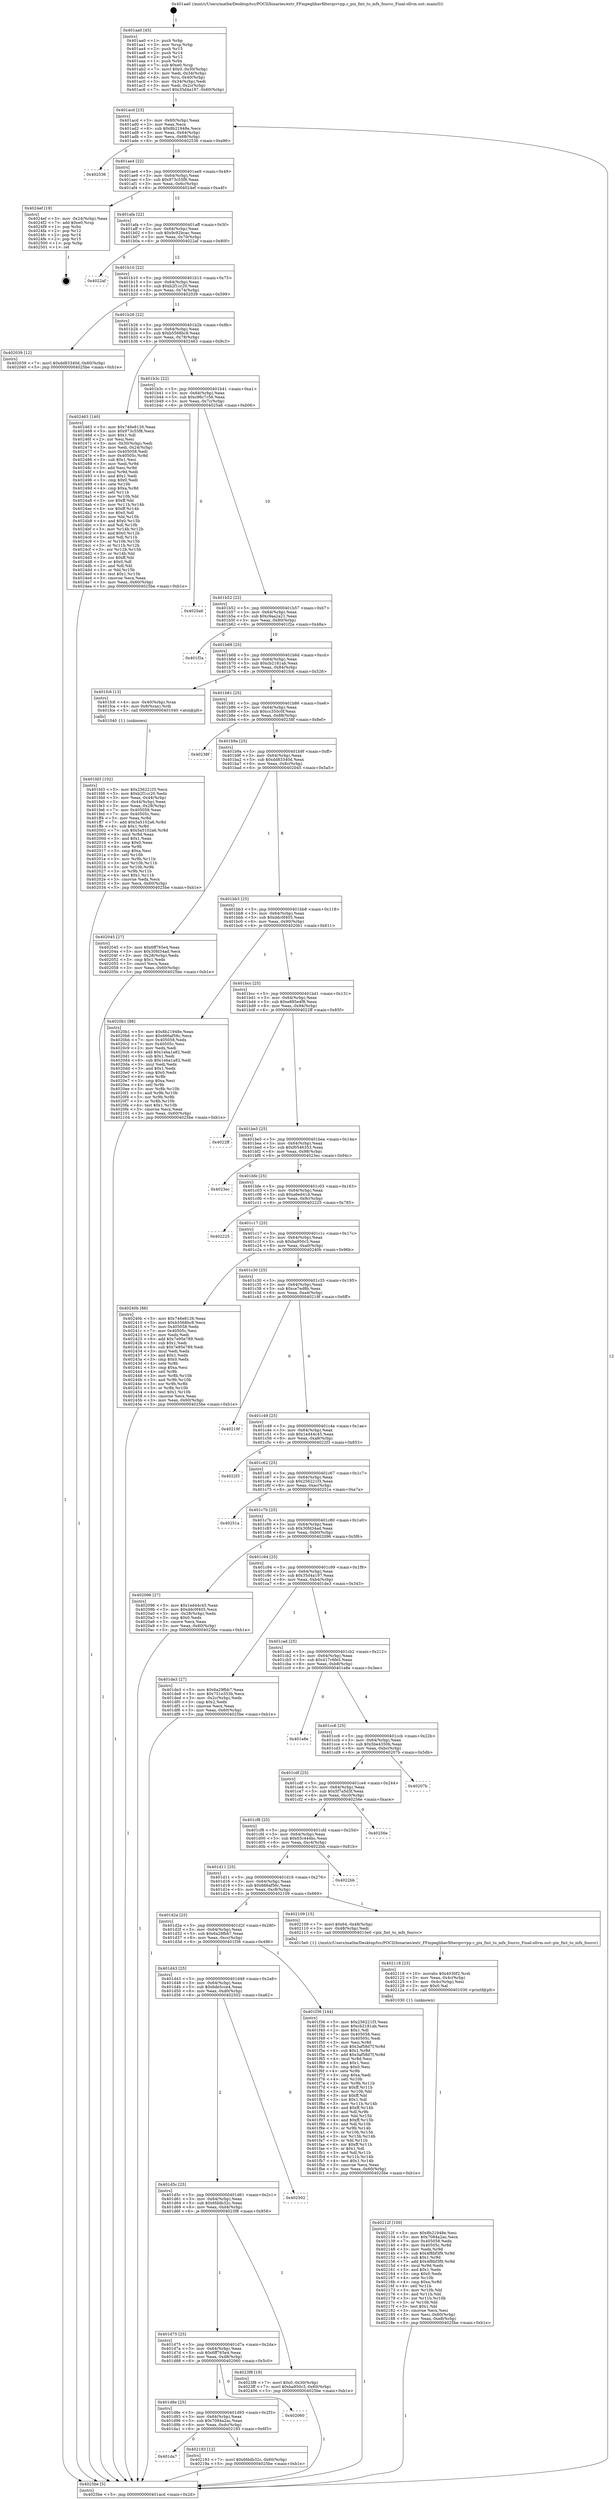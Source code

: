 digraph "0x401aa0" {
  label = "0x401aa0 (/mnt/c/Users/mathe/Desktop/tcc/POCII/binaries/extr_FFmpeglibavfilterqsvvpp.c_pix_fmt_to_mfx_fourcc_Final-ollvm.out::main(0))"
  labelloc = "t"
  node[shape=record]

  Entry [label="",width=0.3,height=0.3,shape=circle,fillcolor=black,style=filled]
  "0x401acd" [label="{
     0x401acd [23]\l
     | [instrs]\l
     &nbsp;&nbsp;0x401acd \<+3\>: mov -0x60(%rbp),%eax\l
     &nbsp;&nbsp;0x401ad0 \<+2\>: mov %eax,%ecx\l
     &nbsp;&nbsp;0x401ad2 \<+6\>: sub $0x8b21948e,%ecx\l
     &nbsp;&nbsp;0x401ad8 \<+3\>: mov %eax,-0x64(%rbp)\l
     &nbsp;&nbsp;0x401adb \<+3\>: mov %ecx,-0x68(%rbp)\l
     &nbsp;&nbsp;0x401ade \<+6\>: je 0000000000402536 \<main+0xa96\>\l
  }"]
  "0x402536" [label="{
     0x402536\l
  }", style=dashed]
  "0x401ae4" [label="{
     0x401ae4 [22]\l
     | [instrs]\l
     &nbsp;&nbsp;0x401ae4 \<+5\>: jmp 0000000000401ae9 \<main+0x49\>\l
     &nbsp;&nbsp;0x401ae9 \<+3\>: mov -0x64(%rbp),%eax\l
     &nbsp;&nbsp;0x401aec \<+5\>: sub $0x973c55f8,%eax\l
     &nbsp;&nbsp;0x401af1 \<+3\>: mov %eax,-0x6c(%rbp)\l
     &nbsp;&nbsp;0x401af4 \<+6\>: je 00000000004024ef \<main+0xa4f\>\l
  }"]
  Exit [label="",width=0.3,height=0.3,shape=circle,fillcolor=black,style=filled,peripheries=2]
  "0x4024ef" [label="{
     0x4024ef [19]\l
     | [instrs]\l
     &nbsp;&nbsp;0x4024ef \<+3\>: mov -0x24(%rbp),%eax\l
     &nbsp;&nbsp;0x4024f2 \<+7\>: add $0xe0,%rsp\l
     &nbsp;&nbsp;0x4024f9 \<+1\>: pop %rbx\l
     &nbsp;&nbsp;0x4024fa \<+2\>: pop %r12\l
     &nbsp;&nbsp;0x4024fc \<+2\>: pop %r14\l
     &nbsp;&nbsp;0x4024fe \<+2\>: pop %r15\l
     &nbsp;&nbsp;0x402500 \<+1\>: pop %rbp\l
     &nbsp;&nbsp;0x402501 \<+1\>: ret\l
  }"]
  "0x401afa" [label="{
     0x401afa [22]\l
     | [instrs]\l
     &nbsp;&nbsp;0x401afa \<+5\>: jmp 0000000000401aff \<main+0x5f\>\l
     &nbsp;&nbsp;0x401aff \<+3\>: mov -0x64(%rbp),%eax\l
     &nbsp;&nbsp;0x401b02 \<+5\>: sub $0x9c92bcac,%eax\l
     &nbsp;&nbsp;0x401b07 \<+3\>: mov %eax,-0x70(%rbp)\l
     &nbsp;&nbsp;0x401b0a \<+6\>: je 00000000004022af \<main+0x80f\>\l
  }"]
  "0x401da7" [label="{
     0x401da7\l
  }", style=dashed]
  "0x4022af" [label="{
     0x4022af\l
  }", style=dashed]
  "0x401b10" [label="{
     0x401b10 [22]\l
     | [instrs]\l
     &nbsp;&nbsp;0x401b10 \<+5\>: jmp 0000000000401b15 \<main+0x75\>\l
     &nbsp;&nbsp;0x401b15 \<+3\>: mov -0x64(%rbp),%eax\l
     &nbsp;&nbsp;0x401b18 \<+5\>: sub $0xb2f1cc20,%eax\l
     &nbsp;&nbsp;0x401b1d \<+3\>: mov %eax,-0x74(%rbp)\l
     &nbsp;&nbsp;0x401b20 \<+6\>: je 0000000000402039 \<main+0x599\>\l
  }"]
  "0x402193" [label="{
     0x402193 [12]\l
     | [instrs]\l
     &nbsp;&nbsp;0x402193 \<+7\>: movl $0x6fddb32c,-0x60(%rbp)\l
     &nbsp;&nbsp;0x40219a \<+5\>: jmp 00000000004025be \<main+0xb1e\>\l
  }"]
  "0x402039" [label="{
     0x402039 [12]\l
     | [instrs]\l
     &nbsp;&nbsp;0x402039 \<+7\>: movl $0xdd83340d,-0x60(%rbp)\l
     &nbsp;&nbsp;0x402040 \<+5\>: jmp 00000000004025be \<main+0xb1e\>\l
  }"]
  "0x401b26" [label="{
     0x401b26 [22]\l
     | [instrs]\l
     &nbsp;&nbsp;0x401b26 \<+5\>: jmp 0000000000401b2b \<main+0x8b\>\l
     &nbsp;&nbsp;0x401b2b \<+3\>: mov -0x64(%rbp),%eax\l
     &nbsp;&nbsp;0x401b2e \<+5\>: sub $0xb5568bc8,%eax\l
     &nbsp;&nbsp;0x401b33 \<+3\>: mov %eax,-0x78(%rbp)\l
     &nbsp;&nbsp;0x401b36 \<+6\>: je 0000000000402463 \<main+0x9c3\>\l
  }"]
  "0x401d8e" [label="{
     0x401d8e [25]\l
     | [instrs]\l
     &nbsp;&nbsp;0x401d8e \<+5\>: jmp 0000000000401d93 \<main+0x2f3\>\l
     &nbsp;&nbsp;0x401d93 \<+3\>: mov -0x64(%rbp),%eax\l
     &nbsp;&nbsp;0x401d96 \<+5\>: sub $0x7084a2ac,%eax\l
     &nbsp;&nbsp;0x401d9b \<+6\>: mov %eax,-0xdc(%rbp)\l
     &nbsp;&nbsp;0x401da1 \<+6\>: je 0000000000402193 \<main+0x6f3\>\l
  }"]
  "0x402463" [label="{
     0x402463 [140]\l
     | [instrs]\l
     &nbsp;&nbsp;0x402463 \<+5\>: mov $0x746e8126,%eax\l
     &nbsp;&nbsp;0x402468 \<+5\>: mov $0x973c55f8,%ecx\l
     &nbsp;&nbsp;0x40246d \<+2\>: mov $0x1,%dl\l
     &nbsp;&nbsp;0x40246f \<+2\>: xor %esi,%esi\l
     &nbsp;&nbsp;0x402471 \<+3\>: mov -0x30(%rbp),%edi\l
     &nbsp;&nbsp;0x402474 \<+3\>: mov %edi,-0x24(%rbp)\l
     &nbsp;&nbsp;0x402477 \<+7\>: mov 0x405058,%edi\l
     &nbsp;&nbsp;0x40247e \<+8\>: mov 0x40505c,%r8d\l
     &nbsp;&nbsp;0x402486 \<+3\>: sub $0x1,%esi\l
     &nbsp;&nbsp;0x402489 \<+3\>: mov %edi,%r9d\l
     &nbsp;&nbsp;0x40248c \<+3\>: add %esi,%r9d\l
     &nbsp;&nbsp;0x40248f \<+4\>: imul %r9d,%edi\l
     &nbsp;&nbsp;0x402493 \<+3\>: and $0x1,%edi\l
     &nbsp;&nbsp;0x402496 \<+3\>: cmp $0x0,%edi\l
     &nbsp;&nbsp;0x402499 \<+4\>: sete %r10b\l
     &nbsp;&nbsp;0x40249d \<+4\>: cmp $0xa,%r8d\l
     &nbsp;&nbsp;0x4024a1 \<+4\>: setl %r11b\l
     &nbsp;&nbsp;0x4024a5 \<+3\>: mov %r10b,%bl\l
     &nbsp;&nbsp;0x4024a8 \<+3\>: xor $0xff,%bl\l
     &nbsp;&nbsp;0x4024ab \<+3\>: mov %r11b,%r14b\l
     &nbsp;&nbsp;0x4024ae \<+4\>: xor $0xff,%r14b\l
     &nbsp;&nbsp;0x4024b2 \<+3\>: xor $0x0,%dl\l
     &nbsp;&nbsp;0x4024b5 \<+3\>: mov %bl,%r15b\l
     &nbsp;&nbsp;0x4024b8 \<+4\>: and $0x0,%r15b\l
     &nbsp;&nbsp;0x4024bc \<+3\>: and %dl,%r10b\l
     &nbsp;&nbsp;0x4024bf \<+3\>: mov %r14b,%r12b\l
     &nbsp;&nbsp;0x4024c2 \<+4\>: and $0x0,%r12b\l
     &nbsp;&nbsp;0x4024c6 \<+3\>: and %dl,%r11b\l
     &nbsp;&nbsp;0x4024c9 \<+3\>: or %r10b,%r15b\l
     &nbsp;&nbsp;0x4024cc \<+3\>: or %r11b,%r12b\l
     &nbsp;&nbsp;0x4024cf \<+3\>: xor %r12b,%r15b\l
     &nbsp;&nbsp;0x4024d2 \<+3\>: or %r14b,%bl\l
     &nbsp;&nbsp;0x4024d5 \<+3\>: xor $0xff,%bl\l
     &nbsp;&nbsp;0x4024d8 \<+3\>: or $0x0,%dl\l
     &nbsp;&nbsp;0x4024db \<+2\>: and %dl,%bl\l
     &nbsp;&nbsp;0x4024dd \<+3\>: or %bl,%r15b\l
     &nbsp;&nbsp;0x4024e0 \<+4\>: test $0x1,%r15b\l
     &nbsp;&nbsp;0x4024e4 \<+3\>: cmovne %ecx,%eax\l
     &nbsp;&nbsp;0x4024e7 \<+3\>: mov %eax,-0x60(%rbp)\l
     &nbsp;&nbsp;0x4024ea \<+5\>: jmp 00000000004025be \<main+0xb1e\>\l
  }"]
  "0x401b3c" [label="{
     0x401b3c [22]\l
     | [instrs]\l
     &nbsp;&nbsp;0x401b3c \<+5\>: jmp 0000000000401b41 \<main+0xa1\>\l
     &nbsp;&nbsp;0x401b41 \<+3\>: mov -0x64(%rbp),%eax\l
     &nbsp;&nbsp;0x401b44 \<+5\>: sub $0xc96c7c56,%eax\l
     &nbsp;&nbsp;0x401b49 \<+3\>: mov %eax,-0x7c(%rbp)\l
     &nbsp;&nbsp;0x401b4c \<+6\>: je 00000000004025a6 \<main+0xb06\>\l
  }"]
  "0x402060" [label="{
     0x402060\l
  }", style=dashed]
  "0x4025a6" [label="{
     0x4025a6\l
  }", style=dashed]
  "0x401b52" [label="{
     0x401b52 [22]\l
     | [instrs]\l
     &nbsp;&nbsp;0x401b52 \<+5\>: jmp 0000000000401b57 \<main+0xb7\>\l
     &nbsp;&nbsp;0x401b57 \<+3\>: mov -0x64(%rbp),%eax\l
     &nbsp;&nbsp;0x401b5a \<+5\>: sub $0xc9aa2a21,%eax\l
     &nbsp;&nbsp;0x401b5f \<+3\>: mov %eax,-0x80(%rbp)\l
     &nbsp;&nbsp;0x401b62 \<+6\>: je 0000000000401f2a \<main+0x48a\>\l
  }"]
  "0x401d75" [label="{
     0x401d75 [25]\l
     | [instrs]\l
     &nbsp;&nbsp;0x401d75 \<+5\>: jmp 0000000000401d7a \<main+0x2da\>\l
     &nbsp;&nbsp;0x401d7a \<+3\>: mov -0x64(%rbp),%eax\l
     &nbsp;&nbsp;0x401d7d \<+5\>: sub $0x6ff765e4,%eax\l
     &nbsp;&nbsp;0x401d82 \<+6\>: mov %eax,-0xd8(%rbp)\l
     &nbsp;&nbsp;0x401d88 \<+6\>: je 0000000000402060 \<main+0x5c0\>\l
  }"]
  "0x401f2a" [label="{
     0x401f2a\l
  }", style=dashed]
  "0x401b68" [label="{
     0x401b68 [25]\l
     | [instrs]\l
     &nbsp;&nbsp;0x401b68 \<+5\>: jmp 0000000000401b6d \<main+0xcd\>\l
     &nbsp;&nbsp;0x401b6d \<+3\>: mov -0x64(%rbp),%eax\l
     &nbsp;&nbsp;0x401b70 \<+5\>: sub $0xcb2181ab,%eax\l
     &nbsp;&nbsp;0x401b75 \<+6\>: mov %eax,-0x84(%rbp)\l
     &nbsp;&nbsp;0x401b7b \<+6\>: je 0000000000401fc6 \<main+0x526\>\l
  }"]
  "0x4023f8" [label="{
     0x4023f8 [19]\l
     | [instrs]\l
     &nbsp;&nbsp;0x4023f8 \<+7\>: movl $0x0,-0x30(%rbp)\l
     &nbsp;&nbsp;0x4023ff \<+7\>: movl $0xba950c3,-0x60(%rbp)\l
     &nbsp;&nbsp;0x402406 \<+5\>: jmp 00000000004025be \<main+0xb1e\>\l
  }"]
  "0x401fc6" [label="{
     0x401fc6 [13]\l
     | [instrs]\l
     &nbsp;&nbsp;0x401fc6 \<+4\>: mov -0x40(%rbp),%rax\l
     &nbsp;&nbsp;0x401fca \<+4\>: mov 0x8(%rax),%rdi\l
     &nbsp;&nbsp;0x401fce \<+5\>: call 0000000000401040 \<atoi@plt\>\l
     | [calls]\l
     &nbsp;&nbsp;0x401040 \{1\} (unknown)\l
  }"]
  "0x401b81" [label="{
     0x401b81 [25]\l
     | [instrs]\l
     &nbsp;&nbsp;0x401b81 \<+5\>: jmp 0000000000401b86 \<main+0xe6\>\l
     &nbsp;&nbsp;0x401b86 \<+3\>: mov -0x64(%rbp),%eax\l
     &nbsp;&nbsp;0x401b89 \<+5\>: sub $0xcc350c0f,%eax\l
     &nbsp;&nbsp;0x401b8e \<+6\>: mov %eax,-0x88(%rbp)\l
     &nbsp;&nbsp;0x401b94 \<+6\>: je 000000000040238f \<main+0x8ef\>\l
  }"]
  "0x401d5c" [label="{
     0x401d5c [25]\l
     | [instrs]\l
     &nbsp;&nbsp;0x401d5c \<+5\>: jmp 0000000000401d61 \<main+0x2c1\>\l
     &nbsp;&nbsp;0x401d61 \<+3\>: mov -0x64(%rbp),%eax\l
     &nbsp;&nbsp;0x401d64 \<+5\>: sub $0x6fddb32c,%eax\l
     &nbsp;&nbsp;0x401d69 \<+6\>: mov %eax,-0xd4(%rbp)\l
     &nbsp;&nbsp;0x401d6f \<+6\>: je 00000000004023f8 \<main+0x958\>\l
  }"]
  "0x40238f" [label="{
     0x40238f\l
  }", style=dashed]
  "0x401b9a" [label="{
     0x401b9a [25]\l
     | [instrs]\l
     &nbsp;&nbsp;0x401b9a \<+5\>: jmp 0000000000401b9f \<main+0xff\>\l
     &nbsp;&nbsp;0x401b9f \<+3\>: mov -0x64(%rbp),%eax\l
     &nbsp;&nbsp;0x401ba2 \<+5\>: sub $0xdd83340d,%eax\l
     &nbsp;&nbsp;0x401ba7 \<+6\>: mov %eax,-0x8c(%rbp)\l
     &nbsp;&nbsp;0x401bad \<+6\>: je 0000000000402045 \<main+0x5a5\>\l
  }"]
  "0x402502" [label="{
     0x402502\l
  }", style=dashed]
  "0x402045" [label="{
     0x402045 [27]\l
     | [instrs]\l
     &nbsp;&nbsp;0x402045 \<+5\>: mov $0x6ff765e4,%eax\l
     &nbsp;&nbsp;0x40204a \<+5\>: mov $0x30fd34ad,%ecx\l
     &nbsp;&nbsp;0x40204f \<+3\>: mov -0x28(%rbp),%edx\l
     &nbsp;&nbsp;0x402052 \<+3\>: cmp $0x1,%edx\l
     &nbsp;&nbsp;0x402055 \<+3\>: cmovl %ecx,%eax\l
     &nbsp;&nbsp;0x402058 \<+3\>: mov %eax,-0x60(%rbp)\l
     &nbsp;&nbsp;0x40205b \<+5\>: jmp 00000000004025be \<main+0xb1e\>\l
  }"]
  "0x401bb3" [label="{
     0x401bb3 [25]\l
     | [instrs]\l
     &nbsp;&nbsp;0x401bb3 \<+5\>: jmp 0000000000401bb8 \<main+0x118\>\l
     &nbsp;&nbsp;0x401bb8 \<+3\>: mov -0x64(%rbp),%eax\l
     &nbsp;&nbsp;0x401bbb \<+5\>: sub $0xddc0f405,%eax\l
     &nbsp;&nbsp;0x401bc0 \<+6\>: mov %eax,-0x90(%rbp)\l
     &nbsp;&nbsp;0x401bc6 \<+6\>: je 00000000004020b1 \<main+0x611\>\l
  }"]
  "0x40212f" [label="{
     0x40212f [100]\l
     | [instrs]\l
     &nbsp;&nbsp;0x40212f \<+5\>: mov $0x8b21948e,%esi\l
     &nbsp;&nbsp;0x402134 \<+5\>: mov $0x7084a2ac,%ecx\l
     &nbsp;&nbsp;0x402139 \<+7\>: mov 0x405058,%edx\l
     &nbsp;&nbsp;0x402140 \<+8\>: mov 0x40505c,%r8d\l
     &nbsp;&nbsp;0x402148 \<+3\>: mov %edx,%r9d\l
     &nbsp;&nbsp;0x40214b \<+7\>: sub $0x4f8bf3f9,%r9d\l
     &nbsp;&nbsp;0x402152 \<+4\>: sub $0x1,%r9d\l
     &nbsp;&nbsp;0x402156 \<+7\>: add $0x4f8bf3f9,%r9d\l
     &nbsp;&nbsp;0x40215d \<+4\>: imul %r9d,%edx\l
     &nbsp;&nbsp;0x402161 \<+3\>: and $0x1,%edx\l
     &nbsp;&nbsp;0x402164 \<+3\>: cmp $0x0,%edx\l
     &nbsp;&nbsp;0x402167 \<+4\>: sete %r10b\l
     &nbsp;&nbsp;0x40216b \<+4\>: cmp $0xa,%r8d\l
     &nbsp;&nbsp;0x40216f \<+4\>: setl %r11b\l
     &nbsp;&nbsp;0x402173 \<+3\>: mov %r10b,%bl\l
     &nbsp;&nbsp;0x402176 \<+3\>: and %r11b,%bl\l
     &nbsp;&nbsp;0x402179 \<+3\>: xor %r11b,%r10b\l
     &nbsp;&nbsp;0x40217c \<+3\>: or %r10b,%bl\l
     &nbsp;&nbsp;0x40217f \<+3\>: test $0x1,%bl\l
     &nbsp;&nbsp;0x402182 \<+3\>: cmovne %ecx,%esi\l
     &nbsp;&nbsp;0x402185 \<+3\>: mov %esi,-0x60(%rbp)\l
     &nbsp;&nbsp;0x402188 \<+6\>: mov %eax,-0xe8(%rbp)\l
     &nbsp;&nbsp;0x40218e \<+5\>: jmp 00000000004025be \<main+0xb1e\>\l
  }"]
  "0x4020b1" [label="{
     0x4020b1 [88]\l
     | [instrs]\l
     &nbsp;&nbsp;0x4020b1 \<+5\>: mov $0x8b21948e,%eax\l
     &nbsp;&nbsp;0x4020b6 \<+5\>: mov $0x666af56c,%ecx\l
     &nbsp;&nbsp;0x4020bb \<+7\>: mov 0x405058,%edx\l
     &nbsp;&nbsp;0x4020c2 \<+7\>: mov 0x40505c,%esi\l
     &nbsp;&nbsp;0x4020c9 \<+2\>: mov %edx,%edi\l
     &nbsp;&nbsp;0x4020cb \<+6\>: add $0x1eba1a82,%edi\l
     &nbsp;&nbsp;0x4020d1 \<+3\>: sub $0x1,%edi\l
     &nbsp;&nbsp;0x4020d4 \<+6\>: sub $0x1eba1a82,%edi\l
     &nbsp;&nbsp;0x4020da \<+3\>: imul %edi,%edx\l
     &nbsp;&nbsp;0x4020dd \<+3\>: and $0x1,%edx\l
     &nbsp;&nbsp;0x4020e0 \<+3\>: cmp $0x0,%edx\l
     &nbsp;&nbsp;0x4020e3 \<+4\>: sete %r8b\l
     &nbsp;&nbsp;0x4020e7 \<+3\>: cmp $0xa,%esi\l
     &nbsp;&nbsp;0x4020ea \<+4\>: setl %r9b\l
     &nbsp;&nbsp;0x4020ee \<+3\>: mov %r8b,%r10b\l
     &nbsp;&nbsp;0x4020f1 \<+3\>: and %r9b,%r10b\l
     &nbsp;&nbsp;0x4020f4 \<+3\>: xor %r9b,%r8b\l
     &nbsp;&nbsp;0x4020f7 \<+3\>: or %r8b,%r10b\l
     &nbsp;&nbsp;0x4020fa \<+4\>: test $0x1,%r10b\l
     &nbsp;&nbsp;0x4020fe \<+3\>: cmovne %ecx,%eax\l
     &nbsp;&nbsp;0x402101 \<+3\>: mov %eax,-0x60(%rbp)\l
     &nbsp;&nbsp;0x402104 \<+5\>: jmp 00000000004025be \<main+0xb1e\>\l
  }"]
  "0x401bcc" [label="{
     0x401bcc [25]\l
     | [instrs]\l
     &nbsp;&nbsp;0x401bcc \<+5\>: jmp 0000000000401bd1 \<main+0x131\>\l
     &nbsp;&nbsp;0x401bd1 \<+3\>: mov -0x64(%rbp),%eax\l
     &nbsp;&nbsp;0x401bd4 \<+5\>: sub $0xe885e4f8,%eax\l
     &nbsp;&nbsp;0x401bd9 \<+6\>: mov %eax,-0x94(%rbp)\l
     &nbsp;&nbsp;0x401bdf \<+6\>: je 00000000004022ff \<main+0x85f\>\l
  }"]
  "0x402118" [label="{
     0x402118 [23]\l
     | [instrs]\l
     &nbsp;&nbsp;0x402118 \<+10\>: movabs $0x4030f2,%rdi\l
     &nbsp;&nbsp;0x402122 \<+3\>: mov %eax,-0x4c(%rbp)\l
     &nbsp;&nbsp;0x402125 \<+3\>: mov -0x4c(%rbp),%esi\l
     &nbsp;&nbsp;0x402128 \<+2\>: mov $0x0,%al\l
     &nbsp;&nbsp;0x40212a \<+5\>: call 0000000000401030 \<printf@plt\>\l
     | [calls]\l
     &nbsp;&nbsp;0x401030 \{1\} (unknown)\l
  }"]
  "0x4022ff" [label="{
     0x4022ff\l
  }", style=dashed]
  "0x401be5" [label="{
     0x401be5 [25]\l
     | [instrs]\l
     &nbsp;&nbsp;0x401be5 \<+5\>: jmp 0000000000401bea \<main+0x14a\>\l
     &nbsp;&nbsp;0x401bea \<+3\>: mov -0x64(%rbp),%eax\l
     &nbsp;&nbsp;0x401bed \<+5\>: sub $0xf0546353,%eax\l
     &nbsp;&nbsp;0x401bf2 \<+6\>: mov %eax,-0x98(%rbp)\l
     &nbsp;&nbsp;0x401bf8 \<+6\>: je 00000000004023ec \<main+0x94c\>\l
  }"]
  "0x401fd3" [label="{
     0x401fd3 [102]\l
     | [instrs]\l
     &nbsp;&nbsp;0x401fd3 \<+5\>: mov $0x256221f3,%ecx\l
     &nbsp;&nbsp;0x401fd8 \<+5\>: mov $0xb2f1cc20,%edx\l
     &nbsp;&nbsp;0x401fdd \<+3\>: mov %eax,-0x44(%rbp)\l
     &nbsp;&nbsp;0x401fe0 \<+3\>: mov -0x44(%rbp),%eax\l
     &nbsp;&nbsp;0x401fe3 \<+3\>: mov %eax,-0x28(%rbp)\l
     &nbsp;&nbsp;0x401fe6 \<+7\>: mov 0x405058,%eax\l
     &nbsp;&nbsp;0x401fed \<+7\>: mov 0x40505c,%esi\l
     &nbsp;&nbsp;0x401ff4 \<+3\>: mov %eax,%r8d\l
     &nbsp;&nbsp;0x401ff7 \<+7\>: add $0x5a5102a6,%r8d\l
     &nbsp;&nbsp;0x401ffe \<+4\>: sub $0x1,%r8d\l
     &nbsp;&nbsp;0x402002 \<+7\>: sub $0x5a5102a6,%r8d\l
     &nbsp;&nbsp;0x402009 \<+4\>: imul %r8d,%eax\l
     &nbsp;&nbsp;0x40200d \<+3\>: and $0x1,%eax\l
     &nbsp;&nbsp;0x402010 \<+3\>: cmp $0x0,%eax\l
     &nbsp;&nbsp;0x402013 \<+4\>: sete %r9b\l
     &nbsp;&nbsp;0x402017 \<+3\>: cmp $0xa,%esi\l
     &nbsp;&nbsp;0x40201a \<+4\>: setl %r10b\l
     &nbsp;&nbsp;0x40201e \<+3\>: mov %r9b,%r11b\l
     &nbsp;&nbsp;0x402021 \<+3\>: and %r10b,%r11b\l
     &nbsp;&nbsp;0x402024 \<+3\>: xor %r10b,%r9b\l
     &nbsp;&nbsp;0x402027 \<+3\>: or %r9b,%r11b\l
     &nbsp;&nbsp;0x40202a \<+4\>: test $0x1,%r11b\l
     &nbsp;&nbsp;0x40202e \<+3\>: cmovne %edx,%ecx\l
     &nbsp;&nbsp;0x402031 \<+3\>: mov %ecx,-0x60(%rbp)\l
     &nbsp;&nbsp;0x402034 \<+5\>: jmp 00000000004025be \<main+0xb1e\>\l
  }"]
  "0x4023ec" [label="{
     0x4023ec\l
  }", style=dashed]
  "0x401bfe" [label="{
     0x401bfe [25]\l
     | [instrs]\l
     &nbsp;&nbsp;0x401bfe \<+5\>: jmp 0000000000401c03 \<main+0x163\>\l
     &nbsp;&nbsp;0x401c03 \<+3\>: mov -0x64(%rbp),%eax\l
     &nbsp;&nbsp;0x401c06 \<+5\>: sub $0xa6ed41d,%eax\l
     &nbsp;&nbsp;0x401c0b \<+6\>: mov %eax,-0x9c(%rbp)\l
     &nbsp;&nbsp;0x401c11 \<+6\>: je 0000000000402225 \<main+0x785\>\l
  }"]
  "0x401d43" [label="{
     0x401d43 [25]\l
     | [instrs]\l
     &nbsp;&nbsp;0x401d43 \<+5\>: jmp 0000000000401d48 \<main+0x2a8\>\l
     &nbsp;&nbsp;0x401d48 \<+3\>: mov -0x64(%rbp),%eax\l
     &nbsp;&nbsp;0x401d4b \<+5\>: sub $0x6de5cce4,%eax\l
     &nbsp;&nbsp;0x401d50 \<+6\>: mov %eax,-0xd0(%rbp)\l
     &nbsp;&nbsp;0x401d56 \<+6\>: je 0000000000402502 \<main+0xa62\>\l
  }"]
  "0x402225" [label="{
     0x402225\l
  }", style=dashed]
  "0x401c17" [label="{
     0x401c17 [25]\l
     | [instrs]\l
     &nbsp;&nbsp;0x401c17 \<+5\>: jmp 0000000000401c1c \<main+0x17c\>\l
     &nbsp;&nbsp;0x401c1c \<+3\>: mov -0x64(%rbp),%eax\l
     &nbsp;&nbsp;0x401c1f \<+5\>: sub $0xba950c3,%eax\l
     &nbsp;&nbsp;0x401c24 \<+6\>: mov %eax,-0xa0(%rbp)\l
     &nbsp;&nbsp;0x401c2a \<+6\>: je 000000000040240b \<main+0x96b\>\l
  }"]
  "0x401f36" [label="{
     0x401f36 [144]\l
     | [instrs]\l
     &nbsp;&nbsp;0x401f36 \<+5\>: mov $0x256221f3,%eax\l
     &nbsp;&nbsp;0x401f3b \<+5\>: mov $0xcb2181ab,%ecx\l
     &nbsp;&nbsp;0x401f40 \<+2\>: mov $0x1,%dl\l
     &nbsp;&nbsp;0x401f42 \<+7\>: mov 0x405058,%esi\l
     &nbsp;&nbsp;0x401f49 \<+7\>: mov 0x40505c,%edi\l
     &nbsp;&nbsp;0x401f50 \<+3\>: mov %esi,%r8d\l
     &nbsp;&nbsp;0x401f53 \<+7\>: sub $0x3af58d7f,%r8d\l
     &nbsp;&nbsp;0x401f5a \<+4\>: sub $0x1,%r8d\l
     &nbsp;&nbsp;0x401f5e \<+7\>: add $0x3af58d7f,%r8d\l
     &nbsp;&nbsp;0x401f65 \<+4\>: imul %r8d,%esi\l
     &nbsp;&nbsp;0x401f69 \<+3\>: and $0x1,%esi\l
     &nbsp;&nbsp;0x401f6c \<+3\>: cmp $0x0,%esi\l
     &nbsp;&nbsp;0x401f6f \<+4\>: sete %r9b\l
     &nbsp;&nbsp;0x401f73 \<+3\>: cmp $0xa,%edi\l
     &nbsp;&nbsp;0x401f76 \<+4\>: setl %r10b\l
     &nbsp;&nbsp;0x401f7a \<+3\>: mov %r9b,%r11b\l
     &nbsp;&nbsp;0x401f7d \<+4\>: xor $0xff,%r11b\l
     &nbsp;&nbsp;0x401f81 \<+3\>: mov %r10b,%bl\l
     &nbsp;&nbsp;0x401f84 \<+3\>: xor $0xff,%bl\l
     &nbsp;&nbsp;0x401f87 \<+3\>: xor $0x1,%dl\l
     &nbsp;&nbsp;0x401f8a \<+3\>: mov %r11b,%r14b\l
     &nbsp;&nbsp;0x401f8d \<+4\>: and $0xff,%r14b\l
     &nbsp;&nbsp;0x401f91 \<+3\>: and %dl,%r9b\l
     &nbsp;&nbsp;0x401f94 \<+3\>: mov %bl,%r15b\l
     &nbsp;&nbsp;0x401f97 \<+4\>: and $0xff,%r15b\l
     &nbsp;&nbsp;0x401f9b \<+3\>: and %dl,%r10b\l
     &nbsp;&nbsp;0x401f9e \<+3\>: or %r9b,%r14b\l
     &nbsp;&nbsp;0x401fa1 \<+3\>: or %r10b,%r15b\l
     &nbsp;&nbsp;0x401fa4 \<+3\>: xor %r15b,%r14b\l
     &nbsp;&nbsp;0x401fa7 \<+3\>: or %bl,%r11b\l
     &nbsp;&nbsp;0x401faa \<+4\>: xor $0xff,%r11b\l
     &nbsp;&nbsp;0x401fae \<+3\>: or $0x1,%dl\l
     &nbsp;&nbsp;0x401fb1 \<+3\>: and %dl,%r11b\l
     &nbsp;&nbsp;0x401fb4 \<+3\>: or %r11b,%r14b\l
     &nbsp;&nbsp;0x401fb7 \<+4\>: test $0x1,%r14b\l
     &nbsp;&nbsp;0x401fbb \<+3\>: cmovne %ecx,%eax\l
     &nbsp;&nbsp;0x401fbe \<+3\>: mov %eax,-0x60(%rbp)\l
     &nbsp;&nbsp;0x401fc1 \<+5\>: jmp 00000000004025be \<main+0xb1e\>\l
  }"]
  "0x40240b" [label="{
     0x40240b [88]\l
     | [instrs]\l
     &nbsp;&nbsp;0x40240b \<+5\>: mov $0x746e8126,%eax\l
     &nbsp;&nbsp;0x402410 \<+5\>: mov $0xb5568bc8,%ecx\l
     &nbsp;&nbsp;0x402415 \<+7\>: mov 0x405058,%edx\l
     &nbsp;&nbsp;0x40241c \<+7\>: mov 0x40505c,%esi\l
     &nbsp;&nbsp;0x402423 \<+2\>: mov %edx,%edi\l
     &nbsp;&nbsp;0x402425 \<+6\>: add $0x7e95e789,%edi\l
     &nbsp;&nbsp;0x40242b \<+3\>: sub $0x1,%edi\l
     &nbsp;&nbsp;0x40242e \<+6\>: sub $0x7e95e789,%edi\l
     &nbsp;&nbsp;0x402434 \<+3\>: imul %edi,%edx\l
     &nbsp;&nbsp;0x402437 \<+3\>: and $0x1,%edx\l
     &nbsp;&nbsp;0x40243a \<+3\>: cmp $0x0,%edx\l
     &nbsp;&nbsp;0x40243d \<+4\>: sete %r8b\l
     &nbsp;&nbsp;0x402441 \<+3\>: cmp $0xa,%esi\l
     &nbsp;&nbsp;0x402444 \<+4\>: setl %r9b\l
     &nbsp;&nbsp;0x402448 \<+3\>: mov %r8b,%r10b\l
     &nbsp;&nbsp;0x40244b \<+3\>: and %r9b,%r10b\l
     &nbsp;&nbsp;0x40244e \<+3\>: xor %r9b,%r8b\l
     &nbsp;&nbsp;0x402451 \<+3\>: or %r8b,%r10b\l
     &nbsp;&nbsp;0x402454 \<+4\>: test $0x1,%r10b\l
     &nbsp;&nbsp;0x402458 \<+3\>: cmovne %ecx,%eax\l
     &nbsp;&nbsp;0x40245b \<+3\>: mov %eax,-0x60(%rbp)\l
     &nbsp;&nbsp;0x40245e \<+5\>: jmp 00000000004025be \<main+0xb1e\>\l
  }"]
  "0x401c30" [label="{
     0x401c30 [25]\l
     | [instrs]\l
     &nbsp;&nbsp;0x401c30 \<+5\>: jmp 0000000000401c35 \<main+0x195\>\l
     &nbsp;&nbsp;0x401c35 \<+3\>: mov -0x64(%rbp),%eax\l
     &nbsp;&nbsp;0x401c38 \<+5\>: sub $0xce7ed8b,%eax\l
     &nbsp;&nbsp;0x401c3d \<+6\>: mov %eax,-0xa4(%rbp)\l
     &nbsp;&nbsp;0x401c43 \<+6\>: je 000000000040219f \<main+0x6ff\>\l
  }"]
  "0x401d2a" [label="{
     0x401d2a [25]\l
     | [instrs]\l
     &nbsp;&nbsp;0x401d2a \<+5\>: jmp 0000000000401d2f \<main+0x28f\>\l
     &nbsp;&nbsp;0x401d2f \<+3\>: mov -0x64(%rbp),%eax\l
     &nbsp;&nbsp;0x401d32 \<+5\>: sub $0x6a29fbb7,%eax\l
     &nbsp;&nbsp;0x401d37 \<+6\>: mov %eax,-0xcc(%rbp)\l
     &nbsp;&nbsp;0x401d3d \<+6\>: je 0000000000401f36 \<main+0x496\>\l
  }"]
  "0x40219f" [label="{
     0x40219f\l
  }", style=dashed]
  "0x401c49" [label="{
     0x401c49 [25]\l
     | [instrs]\l
     &nbsp;&nbsp;0x401c49 \<+5\>: jmp 0000000000401c4e \<main+0x1ae\>\l
     &nbsp;&nbsp;0x401c4e \<+3\>: mov -0x64(%rbp),%eax\l
     &nbsp;&nbsp;0x401c51 \<+5\>: sub $0x1ed44c45,%eax\l
     &nbsp;&nbsp;0x401c56 \<+6\>: mov %eax,-0xa8(%rbp)\l
     &nbsp;&nbsp;0x401c5c \<+6\>: je 00000000004022f3 \<main+0x853\>\l
  }"]
  "0x402109" [label="{
     0x402109 [15]\l
     | [instrs]\l
     &nbsp;&nbsp;0x402109 \<+7\>: movl $0x64,-0x48(%rbp)\l
     &nbsp;&nbsp;0x402110 \<+3\>: mov -0x48(%rbp),%edi\l
     &nbsp;&nbsp;0x402113 \<+5\>: call 00000000004015e0 \<pix_fmt_to_mfx_fourcc\>\l
     | [calls]\l
     &nbsp;&nbsp;0x4015e0 \{1\} (/mnt/c/Users/mathe/Desktop/tcc/POCII/binaries/extr_FFmpeglibavfilterqsvvpp.c_pix_fmt_to_mfx_fourcc_Final-ollvm.out::pix_fmt_to_mfx_fourcc)\l
  }"]
  "0x4022f3" [label="{
     0x4022f3\l
  }", style=dashed]
  "0x401c62" [label="{
     0x401c62 [25]\l
     | [instrs]\l
     &nbsp;&nbsp;0x401c62 \<+5\>: jmp 0000000000401c67 \<main+0x1c7\>\l
     &nbsp;&nbsp;0x401c67 \<+3\>: mov -0x64(%rbp),%eax\l
     &nbsp;&nbsp;0x401c6a \<+5\>: sub $0x256221f3,%eax\l
     &nbsp;&nbsp;0x401c6f \<+6\>: mov %eax,-0xac(%rbp)\l
     &nbsp;&nbsp;0x401c75 \<+6\>: je 000000000040251a \<main+0xa7a\>\l
  }"]
  "0x401d11" [label="{
     0x401d11 [25]\l
     | [instrs]\l
     &nbsp;&nbsp;0x401d11 \<+5\>: jmp 0000000000401d16 \<main+0x276\>\l
     &nbsp;&nbsp;0x401d16 \<+3\>: mov -0x64(%rbp),%eax\l
     &nbsp;&nbsp;0x401d19 \<+5\>: sub $0x666af56c,%eax\l
     &nbsp;&nbsp;0x401d1e \<+6\>: mov %eax,-0xc8(%rbp)\l
     &nbsp;&nbsp;0x401d24 \<+6\>: je 0000000000402109 \<main+0x669\>\l
  }"]
  "0x40251a" [label="{
     0x40251a\l
  }", style=dashed]
  "0x401c7b" [label="{
     0x401c7b [25]\l
     | [instrs]\l
     &nbsp;&nbsp;0x401c7b \<+5\>: jmp 0000000000401c80 \<main+0x1e0\>\l
     &nbsp;&nbsp;0x401c80 \<+3\>: mov -0x64(%rbp),%eax\l
     &nbsp;&nbsp;0x401c83 \<+5\>: sub $0x30fd34ad,%eax\l
     &nbsp;&nbsp;0x401c88 \<+6\>: mov %eax,-0xb0(%rbp)\l
     &nbsp;&nbsp;0x401c8e \<+6\>: je 0000000000402096 \<main+0x5f6\>\l
  }"]
  "0x4022bb" [label="{
     0x4022bb\l
  }", style=dashed]
  "0x402096" [label="{
     0x402096 [27]\l
     | [instrs]\l
     &nbsp;&nbsp;0x402096 \<+5\>: mov $0x1ed44c45,%eax\l
     &nbsp;&nbsp;0x40209b \<+5\>: mov $0xddc0f405,%ecx\l
     &nbsp;&nbsp;0x4020a0 \<+3\>: mov -0x28(%rbp),%edx\l
     &nbsp;&nbsp;0x4020a3 \<+3\>: cmp $0x0,%edx\l
     &nbsp;&nbsp;0x4020a6 \<+3\>: cmove %ecx,%eax\l
     &nbsp;&nbsp;0x4020a9 \<+3\>: mov %eax,-0x60(%rbp)\l
     &nbsp;&nbsp;0x4020ac \<+5\>: jmp 00000000004025be \<main+0xb1e\>\l
  }"]
  "0x401c94" [label="{
     0x401c94 [25]\l
     | [instrs]\l
     &nbsp;&nbsp;0x401c94 \<+5\>: jmp 0000000000401c99 \<main+0x1f9\>\l
     &nbsp;&nbsp;0x401c99 \<+3\>: mov -0x64(%rbp),%eax\l
     &nbsp;&nbsp;0x401c9c \<+5\>: sub $0x35d4a197,%eax\l
     &nbsp;&nbsp;0x401ca1 \<+6\>: mov %eax,-0xb4(%rbp)\l
     &nbsp;&nbsp;0x401ca7 \<+6\>: je 0000000000401de3 \<main+0x343\>\l
  }"]
  "0x401cf8" [label="{
     0x401cf8 [25]\l
     | [instrs]\l
     &nbsp;&nbsp;0x401cf8 \<+5\>: jmp 0000000000401cfd \<main+0x25d\>\l
     &nbsp;&nbsp;0x401cfd \<+3\>: mov -0x64(%rbp),%eax\l
     &nbsp;&nbsp;0x401d00 \<+5\>: sub $0x63c444bc,%eax\l
     &nbsp;&nbsp;0x401d05 \<+6\>: mov %eax,-0xc4(%rbp)\l
     &nbsp;&nbsp;0x401d0b \<+6\>: je 00000000004022bb \<main+0x81b\>\l
  }"]
  "0x401de3" [label="{
     0x401de3 [27]\l
     | [instrs]\l
     &nbsp;&nbsp;0x401de3 \<+5\>: mov $0x6a29fbb7,%eax\l
     &nbsp;&nbsp;0x401de8 \<+5\>: mov $0x751e353b,%ecx\l
     &nbsp;&nbsp;0x401ded \<+3\>: mov -0x2c(%rbp),%edx\l
     &nbsp;&nbsp;0x401df0 \<+3\>: cmp $0x2,%edx\l
     &nbsp;&nbsp;0x401df3 \<+3\>: cmovne %ecx,%eax\l
     &nbsp;&nbsp;0x401df6 \<+3\>: mov %eax,-0x60(%rbp)\l
     &nbsp;&nbsp;0x401df9 \<+5\>: jmp 00000000004025be \<main+0xb1e\>\l
  }"]
  "0x401cad" [label="{
     0x401cad [25]\l
     | [instrs]\l
     &nbsp;&nbsp;0x401cad \<+5\>: jmp 0000000000401cb2 \<main+0x212\>\l
     &nbsp;&nbsp;0x401cb2 \<+3\>: mov -0x64(%rbp),%eax\l
     &nbsp;&nbsp;0x401cb5 \<+5\>: sub $0x417c6fe5,%eax\l
     &nbsp;&nbsp;0x401cba \<+6\>: mov %eax,-0xb8(%rbp)\l
     &nbsp;&nbsp;0x401cc0 \<+6\>: je 0000000000401e8e \<main+0x3ee\>\l
  }"]
  "0x4025be" [label="{
     0x4025be [5]\l
     | [instrs]\l
     &nbsp;&nbsp;0x4025be \<+5\>: jmp 0000000000401acd \<main+0x2d\>\l
  }"]
  "0x401aa0" [label="{
     0x401aa0 [45]\l
     | [instrs]\l
     &nbsp;&nbsp;0x401aa0 \<+1\>: push %rbp\l
     &nbsp;&nbsp;0x401aa1 \<+3\>: mov %rsp,%rbp\l
     &nbsp;&nbsp;0x401aa4 \<+2\>: push %r15\l
     &nbsp;&nbsp;0x401aa6 \<+2\>: push %r14\l
     &nbsp;&nbsp;0x401aa8 \<+2\>: push %r12\l
     &nbsp;&nbsp;0x401aaa \<+1\>: push %rbx\l
     &nbsp;&nbsp;0x401aab \<+7\>: sub $0xe0,%rsp\l
     &nbsp;&nbsp;0x401ab2 \<+7\>: movl $0x0,-0x30(%rbp)\l
     &nbsp;&nbsp;0x401ab9 \<+3\>: mov %edi,-0x34(%rbp)\l
     &nbsp;&nbsp;0x401abc \<+4\>: mov %rsi,-0x40(%rbp)\l
     &nbsp;&nbsp;0x401ac0 \<+3\>: mov -0x34(%rbp),%edi\l
     &nbsp;&nbsp;0x401ac3 \<+3\>: mov %edi,-0x2c(%rbp)\l
     &nbsp;&nbsp;0x401ac6 \<+7\>: movl $0x35d4a197,-0x60(%rbp)\l
  }"]
  "0x40256e" [label="{
     0x40256e\l
  }", style=dashed]
  "0x401e8e" [label="{
     0x401e8e\l
  }", style=dashed]
  "0x401cc6" [label="{
     0x401cc6 [25]\l
     | [instrs]\l
     &nbsp;&nbsp;0x401cc6 \<+5\>: jmp 0000000000401ccb \<main+0x22b\>\l
     &nbsp;&nbsp;0x401ccb \<+3\>: mov -0x64(%rbp),%eax\l
     &nbsp;&nbsp;0x401cce \<+5\>: sub $0x5be4350b,%eax\l
     &nbsp;&nbsp;0x401cd3 \<+6\>: mov %eax,-0xbc(%rbp)\l
     &nbsp;&nbsp;0x401cd9 \<+6\>: je 000000000040207b \<main+0x5db\>\l
  }"]
  "0x401cdf" [label="{
     0x401cdf [25]\l
     | [instrs]\l
     &nbsp;&nbsp;0x401cdf \<+5\>: jmp 0000000000401ce4 \<main+0x244\>\l
     &nbsp;&nbsp;0x401ce4 \<+3\>: mov -0x64(%rbp),%eax\l
     &nbsp;&nbsp;0x401ce7 \<+5\>: sub $0x5f7a5d3f,%eax\l
     &nbsp;&nbsp;0x401cec \<+6\>: mov %eax,-0xc0(%rbp)\l
     &nbsp;&nbsp;0x401cf2 \<+6\>: je 000000000040256e \<main+0xace\>\l
  }"]
  "0x40207b" [label="{
     0x40207b\l
  }", style=dashed]
  Entry -> "0x401aa0" [label=" 1"]
  "0x401acd" -> "0x402536" [label=" 0"]
  "0x401acd" -> "0x401ae4" [label=" 13"]
  "0x4024ef" -> Exit [label=" 1"]
  "0x401ae4" -> "0x4024ef" [label=" 1"]
  "0x401ae4" -> "0x401afa" [label=" 12"]
  "0x402463" -> "0x4025be" [label=" 1"]
  "0x401afa" -> "0x4022af" [label=" 0"]
  "0x401afa" -> "0x401b10" [label=" 12"]
  "0x40240b" -> "0x4025be" [label=" 1"]
  "0x401b10" -> "0x402039" [label=" 1"]
  "0x401b10" -> "0x401b26" [label=" 11"]
  "0x4023f8" -> "0x4025be" [label=" 1"]
  "0x401b26" -> "0x402463" [label=" 1"]
  "0x401b26" -> "0x401b3c" [label=" 10"]
  "0x401d8e" -> "0x401da7" [label=" 0"]
  "0x401b3c" -> "0x4025a6" [label=" 0"]
  "0x401b3c" -> "0x401b52" [label=" 10"]
  "0x401d8e" -> "0x402193" [label=" 1"]
  "0x401b52" -> "0x401f2a" [label=" 0"]
  "0x401b52" -> "0x401b68" [label=" 10"]
  "0x401d75" -> "0x401d8e" [label=" 1"]
  "0x401b68" -> "0x401fc6" [label=" 1"]
  "0x401b68" -> "0x401b81" [label=" 9"]
  "0x401d75" -> "0x402060" [label=" 0"]
  "0x401b81" -> "0x40238f" [label=" 0"]
  "0x401b81" -> "0x401b9a" [label=" 9"]
  "0x401d5c" -> "0x401d75" [label=" 1"]
  "0x401b9a" -> "0x402045" [label=" 1"]
  "0x401b9a" -> "0x401bb3" [label=" 8"]
  "0x401d5c" -> "0x4023f8" [label=" 1"]
  "0x401bb3" -> "0x4020b1" [label=" 1"]
  "0x401bb3" -> "0x401bcc" [label=" 7"]
  "0x401d43" -> "0x401d5c" [label=" 2"]
  "0x401bcc" -> "0x4022ff" [label=" 0"]
  "0x401bcc" -> "0x401be5" [label=" 7"]
  "0x401d43" -> "0x402502" [label=" 0"]
  "0x401be5" -> "0x4023ec" [label=" 0"]
  "0x401be5" -> "0x401bfe" [label=" 7"]
  "0x402193" -> "0x4025be" [label=" 1"]
  "0x401bfe" -> "0x402225" [label=" 0"]
  "0x401bfe" -> "0x401c17" [label=" 7"]
  "0x40212f" -> "0x4025be" [label=" 1"]
  "0x401c17" -> "0x40240b" [label=" 1"]
  "0x401c17" -> "0x401c30" [label=" 6"]
  "0x402118" -> "0x40212f" [label=" 1"]
  "0x401c30" -> "0x40219f" [label=" 0"]
  "0x401c30" -> "0x401c49" [label=" 6"]
  "0x4020b1" -> "0x4025be" [label=" 1"]
  "0x401c49" -> "0x4022f3" [label=" 0"]
  "0x401c49" -> "0x401c62" [label=" 6"]
  "0x402096" -> "0x4025be" [label=" 1"]
  "0x401c62" -> "0x40251a" [label=" 0"]
  "0x401c62" -> "0x401c7b" [label=" 6"]
  "0x402039" -> "0x4025be" [label=" 1"]
  "0x401c7b" -> "0x402096" [label=" 1"]
  "0x401c7b" -> "0x401c94" [label=" 5"]
  "0x401fd3" -> "0x4025be" [label=" 1"]
  "0x401c94" -> "0x401de3" [label=" 1"]
  "0x401c94" -> "0x401cad" [label=" 4"]
  "0x401de3" -> "0x4025be" [label=" 1"]
  "0x401aa0" -> "0x401acd" [label=" 1"]
  "0x4025be" -> "0x401acd" [label=" 12"]
  "0x401f36" -> "0x4025be" [label=" 1"]
  "0x401cad" -> "0x401e8e" [label=" 0"]
  "0x401cad" -> "0x401cc6" [label=" 4"]
  "0x401d2a" -> "0x401d43" [label=" 2"]
  "0x401cc6" -> "0x40207b" [label=" 0"]
  "0x401cc6" -> "0x401cdf" [label=" 4"]
  "0x401d2a" -> "0x401f36" [label=" 1"]
  "0x401cdf" -> "0x40256e" [label=" 0"]
  "0x401cdf" -> "0x401cf8" [label=" 4"]
  "0x401fc6" -> "0x401fd3" [label=" 1"]
  "0x401cf8" -> "0x4022bb" [label=" 0"]
  "0x401cf8" -> "0x401d11" [label=" 4"]
  "0x402045" -> "0x4025be" [label=" 1"]
  "0x401d11" -> "0x402109" [label=" 1"]
  "0x401d11" -> "0x401d2a" [label=" 3"]
  "0x402109" -> "0x402118" [label=" 1"]
}
